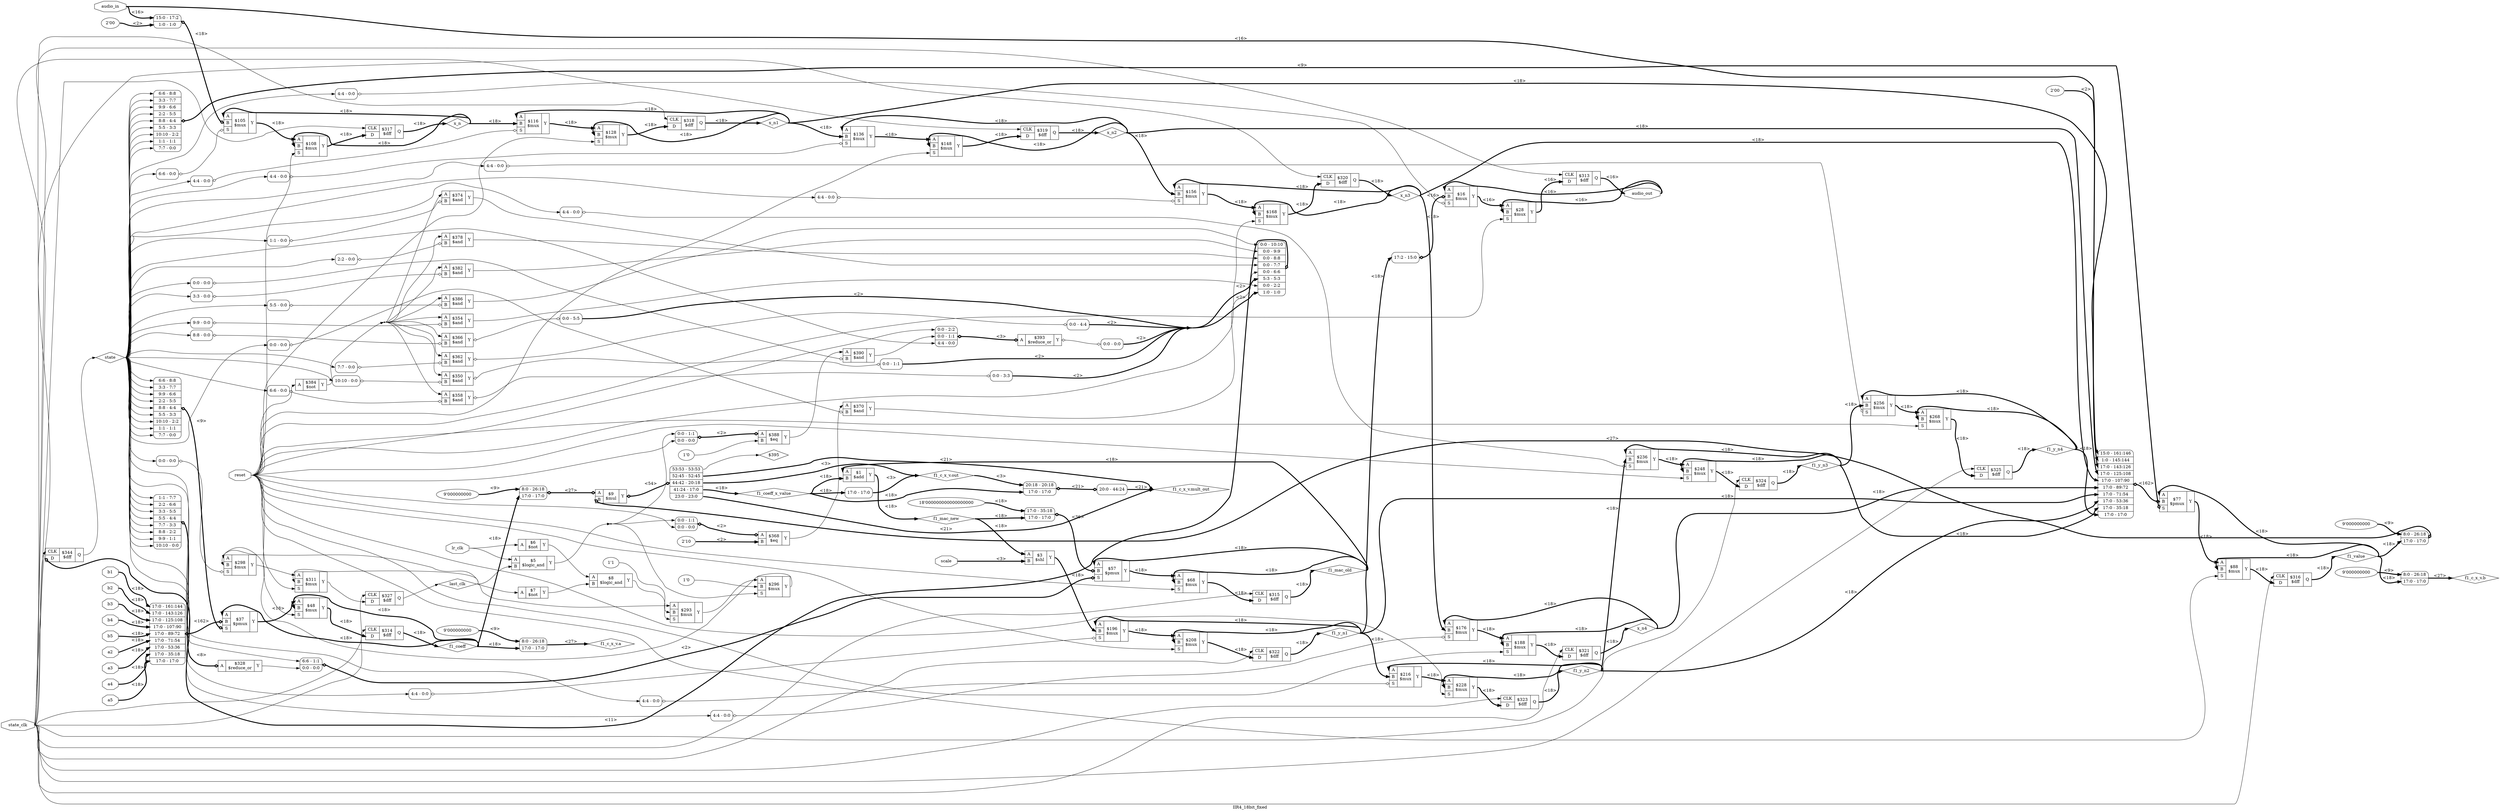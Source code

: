 digraph "IIR4_18bit_fixed" {
label="IIR4_18bit_fixed";
rankdir="LR";
remincross=true;
n50 [ shape=octagon, label="a2", color="black", fontcolor="black" ];
n51 [ shape=octagon, label="a3", color="black", fontcolor="black" ];
n52 [ shape=octagon, label="a4", color="black", fontcolor="black" ];
n53 [ shape=octagon, label="a5", color="black", fontcolor="black" ];
n54 [ shape=octagon, label="audio_in", color="black", fontcolor="black" ];
n55 [ shape=octagon, label="audio_out", color="black", fontcolor="black" ];
n56 [ shape=octagon, label="b1", color="black", fontcolor="black" ];
n57 [ shape=octagon, label="b2", color="black", fontcolor="black" ];
n58 [ shape=octagon, label="b3", color="black", fontcolor="black" ];
n59 [ shape=octagon, label="b4", color="black", fontcolor="black" ];
n60 [ shape=octagon, label="b5", color="black", fontcolor="black" ];
n61 [ shape=diamond, label="f1_c_x_v.a", color="black", fontcolor="black" ];
n62 [ shape=diamond, label="f1_c_x_v.b", color="black", fontcolor="black" ];
n63 [ shape=diamond, label="f1_c_x_v.mult_out", color="black", fontcolor="black" ];
n64 [ shape=diamond, label="f1_c_x_v.out", color="black", fontcolor="black" ];
n65 [ shape=diamond, label="f1_coeff", color="black", fontcolor="black" ];
n66 [ shape=diamond, label="f1_coeff_x_value", color="black", fontcolor="black" ];
n67 [ shape=diamond, label="f1_mac_new", color="black", fontcolor="black" ];
n68 [ shape=diamond, label="f1_mac_old", color="black", fontcolor="black" ];
n69 [ shape=diamond, label="f1_value", color="black", fontcolor="black" ];
n70 [ shape=diamond, label="f1_y_n1", color="black", fontcolor="black" ];
n71 [ shape=diamond, label="f1_y_n2", color="black", fontcolor="black" ];
n72 [ shape=diamond, label="f1_y_n3", color="black", fontcolor="black" ];
n73 [ shape=diamond, label="f1_y_n4", color="black", fontcolor="black" ];
n74 [ shape=diamond, label="last_clk", color="black", fontcolor="black" ];
n75 [ shape=octagon, label="lr_clk", color="black", fontcolor="black" ];
n76 [ shape=octagon, label="reset", color="black", fontcolor="black" ];
n77 [ shape=octagon, label="scale", color="black", fontcolor="black" ];
n78 [ shape=diamond, label="state", color="black", fontcolor="black" ];
n79 [ shape=octagon, label="state_clk", color="black", fontcolor="black" ];
n80 [ shape=diamond, label="x_n", color="black", fontcolor="black" ];
n81 [ shape=diamond, label="x_n1", color="black", fontcolor="black" ];
n82 [ shape=diamond, label="x_n2", color="black", fontcolor="black" ];
n83 [ shape=diamond, label="x_n3", color="black", fontcolor="black" ];
n84 [ shape=diamond, label="x_n4", color="black", fontcolor="black" ];
c88 [ shape=record, label="{{<p85> A|<p86> B}|$1\n$add|{<p87> Y}}" ];
c89 [ shape=record, label="{{<p85> A|<p86> B}|$350\n$and|{<p87> Y}}" ];
x0 [ shape=record, style=rounded, label="<s0> 10:10 - 0:0 " ];
x0:e -> c89:p86:w [arrowhead=odiamond, arrowtail=odiamond, dir=both, color="black", label=""];
x1 [ shape=record, style=rounded, label="<s0> 0:0 - 1:1 " ];
c89:p87:e -> x1:w [arrowhead=odiamond, arrowtail=odiamond, dir=both, color="black", label=""];
c90 [ shape=record, label="{{<p85> A|<p86> B}|$354\n$and|{<p87> Y}}" ];
x2 [ shape=record, style=rounded, label="<s0> 9:9 - 0:0 " ];
x2:e -> c90:p86:w [arrowhead=odiamond, arrowtail=odiamond, dir=both, color="black", label=""];
c91 [ shape=record, label="{{<p85> A|<p86> B}|$358\n$and|{<p87> Y}}" ];
x3 [ shape=record, style=rounded, label="<s0> 6:6 - 0:0 " ];
x3:e -> c91:p86:w [arrowhead=odiamond, arrowtail=odiamond, dir=both, color="black", label=""];
x4 [ shape=record, style=rounded, label="<s0> 0:0 - 3:3 " ];
c91:p87:e -> x4:w [arrowhead=odiamond, arrowtail=odiamond, dir=both, color="black", label=""];
c92 [ shape=record, label="{{<p85> A|<p86> B}|$362\n$and|{<p87> Y}}" ];
x5 [ shape=record, style=rounded, label="<s0> 7:7 - 0:0 " ];
x5:e -> c92:p86:w [arrowhead=odiamond, arrowtail=odiamond, dir=both, color="black", label=""];
x6 [ shape=record, style=rounded, label="<s0> 0:0 - 4:4 " ];
c92:p87:e -> x6:w [arrowhead=odiamond, arrowtail=odiamond, dir=both, color="black", label=""];
c93 [ shape=record, label="{{<p85> A|<p86> B}|$366\n$and|{<p87> Y}}" ];
x7 [ shape=record, style=rounded, label="<s0> 8:8 - 0:0 " ];
x7:e -> c93:p86:w [arrowhead=odiamond, arrowtail=odiamond, dir=both, color="black", label=""];
x8 [ shape=record, style=rounded, label="<s0> 0:0 - 5:5 " ];
c93:p87:e -> x8:w [arrowhead=odiamond, arrowtail=odiamond, dir=both, color="black", label=""];
c94 [ shape=record, label="{{<p85> A|<p86> B}|$370\n$and|{<p87> Y}}" ];
x9 [ shape=record, style=rounded, label="<s0> 0:0 - 0:0 " ];
x9:e -> c94:p86:w [arrowhead=odiamond, arrowtail=odiamond, dir=both, color="black", label=""];
c95 [ shape=record, label="{{<p85> A|<p86> B}|$374\n$and|{<p87> Y}}" ];
x10 [ shape=record, style=rounded, label="<s0> 1:1 - 0:0 " ];
x10:e -> c95:p86:w [arrowhead=odiamond, arrowtail=odiamond, dir=both, color="black", label=""];
c96 [ shape=record, label="{{<p85> A|<p86> B}|$378\n$and|{<p87> Y}}" ];
x11 [ shape=record, style=rounded, label="<s0> 2:2 - 0:0 " ];
x11:e -> c96:p86:w [arrowhead=odiamond, arrowtail=odiamond, dir=both, color="black", label=""];
c97 [ shape=record, label="{{<p85> A|<p86> B}|$382\n$and|{<p87> Y}}" ];
x12 [ shape=record, style=rounded, label="<s0> 3:3 - 0:0 " ];
x12:e -> c97:p86:w [arrowhead=odiamond, arrowtail=odiamond, dir=both, color="black", label=""];
c98 [ shape=record, label="{{<p85> A|<p86> B}|$386\n$and|{<p87> Y}}" ];
x13 [ shape=record, style=rounded, label="<s0> 5:5 - 0:0 " ];
x13:e -> c98:p86:w [arrowhead=odiamond, arrowtail=odiamond, dir=both, color="black", label=""];
c99 [ shape=record, label="{{<p85> A|<p86> B}|$390\n$and|{<p87> Y}}" ];
x14 [ shape=record, style=rounded, label="<s0> 0:0 - 0:0 " ];
x14:e -> c99:p86:w [arrowhead=odiamond, arrowtail=odiamond, dir=both, color="black", label=""];
c100 [ shape=record, label="{{<p85> A}|$393\n$reduce_or|{<p87> Y}}" ];
x15 [ shape=record, style=rounded, label="<s2> 0:0 - 2:2 |<s1> 0:0 - 1:1 |<s0> 4:4 - 0:0 " ];
x15:e -> c100:p85:w [arrowhead=odiamond, arrowtail=odiamond, dir=both, color="black", style="setlinewidth(3)", label="<3>"];
x16 [ shape=record, style=rounded, label="<s0> 0:0 - 0:0 " ];
c100:p87:e -> x16:w [arrowhead=odiamond, arrowtail=odiamond, dir=both, color="black", label=""];
c104 [ shape=record, label="{{<p101> CLK|<p102> D}|$344\n$dff|{<p103> Q}}" ];
x17 [ shape=record, style=rounded, label="<s7> 0:0 - 10:10 |<s6> 0:0 - 9:9 |<s5> 0:0 - 8:8 |<s4> 0:0 - 7:7 |<s3> 0:0 - 6:6 |<s2> 5:3 - 5:3 |<s1> 0:0 - 2:2 |<s0> 1:0 - 1:0 " ];
x17:e -> c104:p102:w [arrowhead=odiamond, arrowtail=odiamond, dir=both, color="black", style="setlinewidth(3)", label="<11>"];
v19 [ label="2'10" ];
c105 [ shape=record, label="{{<p85> A|<p86> B}|$368\n$eq|{<p87> Y}}" ];
x18 [ shape=record, style=rounded, label="<s1> 0:0 - 1:1 |<s0> 0:0 - 0:0 " ];
x18:e -> c105:p85:w [arrowhead=odiamond, arrowtail=odiamond, dir=both, color="black", style="setlinewidth(3)", label="<2>"];
c106 [ shape=record, label="{{<p85> A}|$384\n$not|{<p87> Y}}" ];
v21 [ label="1'0" ];
c107 [ shape=record, label="{{<p85> A|<p86> B}|$388\n$eq|{<p87> Y}}" ];
x20 [ shape=record, style=rounded, label="<s1> 0:0 - 1:1 |<s0> 0:0 - 0:0 " ];
x20:e -> c107:p85:w [arrowhead=odiamond, arrowtail=odiamond, dir=both, color="black", style="setlinewidth(3)", label="<2>"];
c108 [ shape=record, label="{{<p85> A}|$328\n$reduce_or|{<p87> Y}}" ];
x22 [ shape=record, style=rounded, label="<s7> 1:1 - 7:7 |<s6> 2:2 - 6:6 |<s5> 3:3 - 5:5 |<s4> 5:5 - 4:4 |<s3> 7:7 - 3:3 |<s2> 8:8 - 2:2 |<s1> 9:9 - 1:1 |<s0> 10:10 - 0:0 " ];
x22:e -> c108:p85:w [arrowhead=odiamond, arrowtail=odiamond, dir=both, color="black", style="setlinewidth(3)", label="<8>"];
c109 [ shape=record, label="{{<p85> A}|$7\n$not|{<p87> Y}}" ];
c110 [ shape=record, label="{{<p85> A|<p86> B}|$5\n$logic_and|{<p87> Y}}" ];
c111 [ shape=record, label="{{<p85> A|<p86> B}|$8\n$logic_and|{<p87> Y}}" ];
c112 [ shape=record, label="{{<p85> A}|$6\n$not|{<p87> Y}}" ];
c113 [ shape=record, label="{{<p101> CLK|<p102> D}|$313\n$dff|{<p103> Q}}" ];
c114 [ shape=record, label="{{<p101> CLK|<p102> D}|$314\n$dff|{<p103> Q}}" ];
c115 [ shape=record, label="{{<p101> CLK|<p102> D}|$315\n$dff|{<p103> Q}}" ];
c116 [ shape=record, label="{{<p101> CLK|<p102> D}|$316\n$dff|{<p103> Q}}" ];
c117 [ shape=record, label="{{<p101> CLK|<p102> D}|$317\n$dff|{<p103> Q}}" ];
c118 [ shape=record, label="{{<p101> CLK|<p102> D}|$318\n$dff|{<p103> Q}}" ];
c119 [ shape=record, label="{{<p101> CLK|<p102> D}|$319\n$dff|{<p103> Q}}" ];
c120 [ shape=record, label="{{<p101> CLK|<p102> D}|$320\n$dff|{<p103> Q}}" ];
c121 [ shape=record, label="{{<p101> CLK|<p102> D}|$321\n$dff|{<p103> Q}}" ];
c122 [ shape=record, label="{{<p101> CLK|<p102> D}|$322\n$dff|{<p103> Q}}" ];
c123 [ shape=record, label="{{<p101> CLK|<p102> D}|$323\n$dff|{<p103> Q}}" ];
c124 [ shape=record, label="{{<p101> CLK|<p102> D}|$324\n$dff|{<p103> Q}}" ];
c125 [ shape=record, label="{{<p101> CLK|<p102> D}|$325\n$dff|{<p103> Q}}" ];
c126 [ shape=record, label="{{<p101> CLK|<p102> D}|$327\n$dff|{<p103> Q}}" ];
v24 [ label="2'00" ];
c128 [ shape=record, label="{{<p85> A|<p86> B|<p127> S}|$105\n$mux|{<p87> Y}}" ];
x23 [ shape=record, style=rounded, label="<s1> 15:0 - 17:2 |<s0> 1:0 - 1:0 " ];
x23:e -> c128:p86:w [arrowhead=odiamond, arrowtail=odiamond, dir=both, color="black", style="setlinewidth(3)", label="<18>"];
x25 [ shape=record, style=rounded, label="<s0> 6:6 - 0:0 " ];
x25:e -> c128:p127:w [arrowhead=odiamond, arrowtail=odiamond, dir=both, color="black", label=""];
c129 [ shape=record, label="{{<p85> A|<p86> B|<p127> S}|$108\n$mux|{<p87> Y}}" ];
c130 [ shape=record, label="{{<p85> A|<p86> B|<p127> S}|$116\n$mux|{<p87> Y}}" ];
x26 [ shape=record, style=rounded, label="<s0> 4:4 - 0:0 " ];
x26:e -> c130:p127:w [arrowhead=odiamond, arrowtail=odiamond, dir=both, color="black", label=""];
c131 [ shape=record, label="{{<p85> A|<p86> B|<p127> S}|$128\n$mux|{<p87> Y}}" ];
c132 [ shape=record, label="{{<p85> A|<p86> B|<p127> S}|$136\n$mux|{<p87> Y}}" ];
x27 [ shape=record, style=rounded, label="<s0> 4:4 - 0:0 " ];
x27:e -> c132:p127:w [arrowhead=odiamond, arrowtail=odiamond, dir=both, color="black", label=""];
c133 [ shape=record, label="{{<p85> A|<p86> B|<p127> S}|$148\n$mux|{<p87> Y}}" ];
c134 [ shape=record, label="{{<p85> A|<p86> B|<p127> S}|$156\n$mux|{<p87> Y}}" ];
x28 [ shape=record, style=rounded, label="<s0> 4:4 - 0:0 " ];
x28:e -> c134:p127:w [arrowhead=odiamond, arrowtail=odiamond, dir=both, color="black", label=""];
c135 [ shape=record, label="{{<p85> A|<p86> B|<p127> S}|$16\n$mux|{<p87> Y}}" ];
x29 [ shape=record, style=rounded, label="<s0> 17:2 - 15:0 " ];
x29:e -> c135:p86:w [arrowhead=odiamond, arrowtail=odiamond, dir=both, color="black", style="setlinewidth(3)", label="<16>"];
x30 [ shape=record, style=rounded, label="<s0> 4:4 - 0:0 " ];
x30:e -> c135:p127:w [arrowhead=odiamond, arrowtail=odiamond, dir=both, color="black", label=""];
c136 [ shape=record, label="{{<p85> A|<p86> B|<p127> S}|$168\n$mux|{<p87> Y}}" ];
c137 [ shape=record, label="{{<p85> A|<p86> B|<p127> S}|$176\n$mux|{<p87> Y}}" ];
x31 [ shape=record, style=rounded, label="<s0> 4:4 - 0:0 " ];
x31:e -> c137:p127:w [arrowhead=odiamond, arrowtail=odiamond, dir=both, color="black", label=""];
c138 [ shape=record, label="{{<p85> A|<p86> B|<p127> S}|$188\n$mux|{<p87> Y}}" ];
c139 [ shape=record, label="{{<p85> A|<p86> B|<p127> S}|$196\n$mux|{<p87> Y}}" ];
x32 [ shape=record, style=rounded, label="<s0> 4:4 - 0:0 " ];
x32:e -> c139:p127:w [arrowhead=odiamond, arrowtail=odiamond, dir=both, color="black", label=""];
c140 [ shape=record, label="{{<p85> A|<p86> B|<p127> S}|$208\n$mux|{<p87> Y}}" ];
c141 [ shape=record, label="{{<p85> A|<p86> B|<p127> S}|$216\n$mux|{<p87> Y}}" ];
x33 [ shape=record, style=rounded, label="<s0> 4:4 - 0:0 " ];
x33:e -> c141:p127:w [arrowhead=odiamond, arrowtail=odiamond, dir=both, color="black", label=""];
c142 [ shape=record, label="{{<p85> A|<p86> B|<p127> S}|$228\n$mux|{<p87> Y}}" ];
c143 [ shape=record, label="{{<p85> A|<p86> B|<p127> S}|$236\n$mux|{<p87> Y}}" ];
x34 [ shape=record, style=rounded, label="<s0> 4:4 - 0:0 " ];
x34:e -> c143:p127:w [arrowhead=odiamond, arrowtail=odiamond, dir=both, color="black", label=""];
c144 [ shape=record, label="{{<p85> A|<p86> B|<p127> S}|$248\n$mux|{<p87> Y}}" ];
c145 [ shape=record, label="{{<p85> A|<p86> B|<p127> S}|$256\n$mux|{<p87> Y}}" ];
x35 [ shape=record, style=rounded, label="<s0> 4:4 - 0:0 " ];
x35:e -> c145:p127:w [arrowhead=odiamond, arrowtail=odiamond, dir=both, color="black", label=""];
c146 [ shape=record, label="{{<p85> A|<p86> B|<p127> S}|$268\n$mux|{<p87> Y}}" ];
c147 [ shape=record, label="{{<p85> A|<p86> B|<p127> S}|$28\n$mux|{<p87> Y}}" ];
v36 [ label="1'1" ];
c148 [ shape=record, label="{{<p85> A|<p86> B|<p127> S}|$293\n$mux|{<p87> Y}}" ];
v37 [ label="1'0" ];
c149 [ shape=record, label="{{<p85> A|<p86> B|<p127> S}|$296\n$mux|{<p87> Y}}" ];
c150 [ shape=record, label="{{<p85> A|<p86> B|<p127> S}|$298\n$mux|{<p87> Y}}" ];
x38 [ shape=record, style=rounded, label="<s0> 0:0 - 0:0 " ];
x38:e -> c150:p127:w [arrowhead=odiamond, arrowtail=odiamond, dir=both, color="black", label=""];
c151 [ shape=record, label="{{<p85> A|<p86> B|<p127> S}|$311\n$mux|{<p87> Y}}" ];
c152 [ shape=record, label="{{<p85> A|<p86> B|<p127> S}|$37\n$pmux|{<p87> Y}}" ];
x39 [ shape=record, style=rounded, label="<s8> 17:0 - 161:144 |<s7> 17:0 - 143:126 |<s6> 17:0 - 125:108 |<s5> 17:0 - 107:90 |<s4> 17:0 - 89:72 |<s3> 17:0 - 71:54 |<s2> 17:0 - 53:36 |<s1> 17:0 - 35:18 |<s0> 17:0 - 17:0 " ];
x39:e -> c152:p86:w [arrowhead=odiamond, arrowtail=odiamond, dir=both, color="black", style="setlinewidth(3)", label="<162>"];
x40 [ shape=record, style=rounded, label="<s8> 6:6 - 8:8 |<s7> 3:3 - 7:7 |<s6> 9:9 - 6:6 |<s5> 2:2 - 5:5 |<s4> 8:8 - 4:4 |<s3> 5:5 - 3:3 |<s2> 10:10 - 2:2 |<s1> 1:1 - 1:1 |<s0> 7:7 - 0:0 " ];
x40:e -> c152:p127:w [arrowhead=odiamond, arrowtail=odiamond, dir=both, color="black", style="setlinewidth(3)", label="<9>"];
c153 [ shape=record, label="{{<p85> A|<p86> B|<p127> S}|$48\n$mux|{<p87> Y}}" ];
v42 [ label="18'000000000000000000" ];
c154 [ shape=record, label="{{<p85> A|<p86> B|<p127> S}|$57\n$pmux|{<p87> Y}}" ];
x41 [ shape=record, style=rounded, label="<s1> 17:0 - 35:18 |<s0> 17:0 - 17:0 " ];
x41:e -> c154:p86:w [arrowhead=odiamond, arrowtail=odiamond, dir=both, color="black", style="setlinewidth(3)", label="<36>"];
x43 [ shape=record, style=rounded, label="<s1> 6:6 - 1:1 |<s0> 0:0 - 0:0 " ];
x43:e -> c154:p127:w [arrowhead=odiamond, arrowtail=odiamond, dir=both, color="black", style="setlinewidth(3)", label="<2>"];
c155 [ shape=record, label="{{<p85> A|<p86> B|<p127> S}|$68\n$mux|{<p87> Y}}" ];
v45 [ label="2'00" ];
c156 [ shape=record, label="{{<p85> A|<p86> B|<p127> S}|$77\n$pmux|{<p87> Y}}" ];
x44 [ shape=record, style=rounded, label="<s9> 15:0 - 161:146 |<s8> 1:0 - 145:144 |<s7> 17:0 - 143:126 |<s6> 17:0 - 125:108 |<s5> 17:0 - 107:90 |<s4> 17:0 - 89:72 |<s3> 17:0 - 71:54 |<s2> 17:0 - 53:36 |<s1> 17:0 - 35:18 |<s0> 17:0 - 17:0 " ];
x44:e -> c156:p86:w [arrowhead=odiamond, arrowtail=odiamond, dir=both, color="black", style="setlinewidth(3)", label="<162>"];
x46 [ shape=record, style=rounded, label="<s8> 6:6 - 8:8 |<s7> 3:3 - 7:7 |<s6> 9:9 - 6:6 |<s5> 2:2 - 5:5 |<s4> 8:8 - 4:4 |<s3> 5:5 - 3:3 |<s2> 10:10 - 2:2 |<s1> 1:1 - 1:1 |<s0> 7:7 - 0:0 " ];
x46:e -> c156:p127:w [arrowhead=odiamond, arrowtail=odiamond, dir=both, color="black", style="setlinewidth(3)", label="<9>"];
c157 [ shape=record, label="{{<p85> A|<p86> B|<p127> S}|$88\n$mux|{<p87> Y}}" ];
c158 [ shape=record, label="{{<p85> A|<p86> B}|$3\n$shl|{<p87> Y}}" ];
v48 [ label="9'000000000" ];
v50 [ label="9'000000000" ];
c159 [ shape=record, label="{{<p85> A|<p86> B}|$9\n$mul|{<p87> Y}}" ];
x47 [ shape=record, style=rounded, label="<s1> 8:0 - 26:18 |<s0> 17:0 - 17:0 " ];
x47:e -> c159:p85:w [arrowhead=odiamond, arrowtail=odiamond, dir=both, color="black", style="setlinewidth(3)", label="<27>"];
x49 [ shape=record, style=rounded, label="<s1> 8:0 - 26:18 |<s0> 17:0 - 17:0 " ];
x49:e -> c159:p86:w [arrowhead=odiamond, arrowtail=odiamond, dir=both, color="black", style="setlinewidth(3)", label="<27>"];
x51 [ shape=record, style=rounded, label="<s4> 53:53 - 53:53 |<s3> 52:45 - 52:45 |<s2> 44:42 - 20:18 |<s1> 41:24 - 17:0 |<s0> 23:0 - 23:0 " ];
c159:p87:e -> x51:w [arrowhead=odiamond, arrowtail=odiamond, dir=both, color="black", style="setlinewidth(3)", label="<54>"];
x52 [ shape=record, style=rounded, label="<s0> 17:0 - 17:0 " ];
v54 [ label="9'000000000" ];
x53 [ shape=record, style=rounded, label="<s1> 8:0 - 26:18 |<s0> 17:0 - 17:0 " ];
v56 [ label="9'000000000" ];
x55 [ shape=record, style=rounded, label="<s1> 8:0 - 26:18 |<s0> 17:0 - 17:0 " ];
x57 [ shape=record, style=rounded, label="<s1> 20:18 - 20:18 |<s0> 17:0 - 17:0 " ];
x58 [ shape=record, style=rounded, label="<s0> 20:0 - 44:24 " ];
x57:e -> x58:w [arrowhead=odiamond, arrowtail=odiamond, dir=both, color="black", style="setlinewidth(3)", label="<21>"];
c151:p87:e -> c126:p102:w [color="black", label=""];
c131:p87:e -> c118:p102:w [color="black", style="setlinewidth(3)", label="<18>"];
c133:p87:e -> c119:p102:w [color="black", style="setlinewidth(3)", label="<18>"];
c136:p87:e -> c120:p102:w [color="black", style="setlinewidth(3)", label="<18>"];
c138:p87:e -> c121:p102:w [color="black", style="setlinewidth(3)", label="<18>"];
c129:p87:e -> c117:p102:w [color="black", style="setlinewidth(3)", label="<18>"];
c90:p87:e -> x17:s1:w [color="black", label=""];
c94:p87:e -> x17:s3:w [color="black", label=""];
c95:p87:e -> x17:s4:w [color="black", label=""];
c96:p87:e -> x17:s5:w [color="black", label=""];
c147:p87:e -> c113:p102:w [color="black", style="setlinewidth(3)", label="<16>"];
c97:p87:e -> x17:s6:w [color="black", label=""];
c98:p87:e -> x17:s7:w [color="black", label=""];
c99:p87:e -> x15:s1:w [color="black", label=""];
c105:p87:e -> c94:p85:w [color="black", label=""];
n24 [ shape=point ];
c106:p87:e -> n24:w [color="black", label=""];
n24:e -> c89:p85:w [color="black", label=""];
n24:e -> c90:p85:w [color="black", label=""];
n24:e -> c91:p85:w [color="black", label=""];
n24:e -> c92:p85:w [color="black", label=""];
n24:e -> c93:p85:w [color="black", label=""];
n24:e -> c95:p85:w [color="black", label=""];
n24:e -> c96:p85:w [color="black", label=""];
n24:e -> c97:p85:w [color="black", label=""];
n24:e -> c98:p85:w [color="black", label=""];
c107:p87:e -> c99:p85:w [color="black", label=""];
c108:p87:e -> x43:s0:w [color="black", label=""];
n27 [ shape=point ];
x16:s0:e -> n27:w [color="black", style="setlinewidth(3)", label="<2>"];
x1:s0:e -> n27:w [color="black", style="setlinewidth(3)", label="<2>"];
x4:s0:e -> n27:w [color="black", style="setlinewidth(3)", label="<2>"];
x6:s0:e -> n27:w [color="black", style="setlinewidth(3)", label="<2>"];
x8:s0:e -> n27:w [color="black", style="setlinewidth(3)", label="<2>"];
n27:e -> x17:s0:w [color="black", style="setlinewidth(3)", label="<2>"];
n27:e -> x17:s2:w [color="black", style="setlinewidth(3)", label="<2>"];
n28 [ shape=diamond, label="$395" ];
x51:s4:e -> n28:w [color="black", label=""];
c109:p87:e -> c111:p86:w [color="black", label=""];
c153:p87:e -> c114:p102:w [color="black", style="setlinewidth(3)", label="<18>"];
n30 [ shape=point ];
c110:p87:e -> n30:w [color="black", label=""];
n30:e -> c149:p127:w [color="black", label=""];
n30:e -> x18:s1:w [color="black", label=""];
n30:e -> x20:s1:w [color="black", label=""];
c111:p87:e -> c148:p127:w [color="black", label=""];
c112:p87:e -> c111:p85:w [color="black", label=""];
c128:p87:e -> c129:p85:w [color="black", style="setlinewidth(3)", label="<18>"];
c130:p87:e -> c131:p85:w [color="black", style="setlinewidth(3)", label="<18>"];
c132:p87:e -> c133:p85:w [color="black", style="setlinewidth(3)", label="<18>"];
c134:p87:e -> c136:p85:w [color="black", style="setlinewidth(3)", label="<18>"];
c135:p87:e -> c147:p85:w [color="black", style="setlinewidth(3)", label="<16>"];
c137:p87:e -> c138:p85:w [color="black", style="setlinewidth(3)", label="<18>"];
c139:p87:e -> c140:p85:w [color="black", style="setlinewidth(3)", label="<18>"];
c155:p87:e -> c115:p102:w [color="black", style="setlinewidth(3)", label="<18>"];
c141:p87:e -> c142:p85:w [color="black", style="setlinewidth(3)", label="<18>"];
c143:p87:e -> c144:p85:w [color="black", style="setlinewidth(3)", label="<18>"];
c145:p87:e -> c146:p85:w [color="black", style="setlinewidth(3)", label="<18>"];
c148:p87:e -> c149:p85:w [color="black", label=""];
c149:p87:e -> c150:p86:w [color="black", label=""];
c150:p87:e -> c151:p85:w [color="black", label=""];
c152:p87:e -> c153:p85:w [color="black", style="setlinewidth(3)", label="<18>"];
c154:p87:e -> c155:p85:w [color="black", style="setlinewidth(3)", label="<18>"];
c156:p87:e -> c157:p85:w [color="black", style="setlinewidth(3)", label="<18>"];
c158:p87:e -> c139:p86:w [color="black", style="setlinewidth(3)", label="<18>"];
c157:p87:e -> c116:p102:w [color="black", style="setlinewidth(3)", label="<18>"];
n50:e -> x39:s3:w [color="black", style="setlinewidth(3)", label="<18>"];
n51:e -> x39:s2:w [color="black", style="setlinewidth(3)", label="<18>"];
n52:e -> x39:s1:w [color="black", style="setlinewidth(3)", label="<18>"];
n53:e -> x39:s0:w [color="black", style="setlinewidth(3)", label="<18>"];
n54:e -> x23:s1:w [color="black", style="setlinewidth(3)", label="<16>"];
n54:e -> x44:s9:w [color="black", style="setlinewidth(3)", label="<16>"];
c113:p103:e -> n55:w [color="black", style="setlinewidth(3)", label="<16>"];
n55:e -> c135:p85:w [color="black", style="setlinewidth(3)", label="<16>"];
n55:e -> c147:p86:w [color="black", style="setlinewidth(3)", label="<16>"];
n56:e -> x39:s8:w [color="black", style="setlinewidth(3)", label="<18>"];
n57:e -> x39:s7:w [color="black", style="setlinewidth(3)", label="<18>"];
n58:e -> x39:s6:w [color="black", style="setlinewidth(3)", label="<18>"];
n59:e -> x39:s5:w [color="black", style="setlinewidth(3)", label="<18>"];
c140:p87:e -> c122:p102:w [color="black", style="setlinewidth(3)", label="<18>"];
n60:e -> x39:s4:w [color="black", style="setlinewidth(3)", label="<18>"];
x53:e -> n61:w [color="black", style="setlinewidth(3)", label="<27>"];
x55:e -> n62:w [color="black", style="setlinewidth(3)", label="<27>"];
x51:s0:e -> n63:w [color="black", style="setlinewidth(3)", label="<21>"];
x51:s3:e -> n63:w [color="black", style="setlinewidth(3)", label="<21>"];
x58:s0:e -> n63:w [color="black", style="setlinewidth(3)", label="<21>"];
x51:s2:e -> n64:w [color="black", style="setlinewidth(3)", label="<3>"];
x52:s0:e -> n64:w [color="black", style="setlinewidth(3)", label="<3>"];
n64:e -> x57:s1:w [color="black", style="setlinewidth(3)", label="<3>"];
c114:p103:e -> n65:w [color="black", style="setlinewidth(3)", label="<18>"];
n65:e -> c152:p85:w [color="black", style="setlinewidth(3)", label="<18>"];
n65:e -> c153:p86:w [color="black", style="setlinewidth(3)", label="<18>"];
n65:e -> x47:s0:w [color="black", style="setlinewidth(3)", label="<18>"];
n65:e -> x53:s0:w [color="black", style="setlinewidth(3)", label="<18>"];
x51:s1:e -> n66:w [color="black", style="setlinewidth(3)", label="<18>"];
n66:e -> c88:p86:w [color="black", style="setlinewidth(3)", label="<18>"];
n66:e -> x52:w [color="black", style="setlinewidth(3)", label="<18>"];
n66:e -> x57:s0:w [color="black", style="setlinewidth(3)", label="<18>"];
c88:p87:e -> n67:w [color="black", style="setlinewidth(3)", label="<18>"];
n67:e -> c158:p85:w [color="black", style="setlinewidth(3)", label="<18>"];
n67:e -> x41:s0:w [color="black", style="setlinewidth(3)", label="<18>"];
c115:p103:e -> n68:w [color="black", style="setlinewidth(3)", label="<18>"];
n68:e -> c154:p85:w [color="black", style="setlinewidth(3)", label="<18>"];
n68:e -> c155:p86:w [color="black", style="setlinewidth(3)", label="<18>"];
n68:e -> c88:p85:w [color="black", style="setlinewidth(3)", label="<18>"];
c116:p103:e -> n69:w [color="black", style="setlinewidth(3)", label="<18>"];
n69:e -> c156:p85:w [color="black", style="setlinewidth(3)", label="<18>"];
n69:e -> c157:p86:w [color="black", style="setlinewidth(3)", label="<18>"];
n69:e -> x49:s0:w [color="black", style="setlinewidth(3)", label="<18>"];
n69:e -> x55:s0:w [color="black", style="setlinewidth(3)", label="<18>"];
c142:p87:e -> c123:p102:w [color="black", style="setlinewidth(3)", label="<18>"];
c122:p103:e -> n70:w [color="black", style="setlinewidth(3)", label="<18>"];
n70:e -> c139:p85:w [color="black", style="setlinewidth(3)", label="<18>"];
n70:e -> c140:p86:w [color="black", style="setlinewidth(3)", label="<18>"];
n70:e -> c141:p86:w [color="black", style="setlinewidth(3)", label="<18>"];
n70:e -> x29:s0:w [color="black", style="setlinewidth(3)", label="<18>"];
n70:e -> x44:s3:w [color="black", style="setlinewidth(3)", label="<18>"];
c123:p103:e -> n71:w [color="black", style="setlinewidth(3)", label="<18>"];
n71:e -> c141:p85:w [color="black", style="setlinewidth(3)", label="<18>"];
n71:e -> c142:p86:w [color="black", style="setlinewidth(3)", label="<18>"];
n71:e -> c143:p86:w [color="black", style="setlinewidth(3)", label="<18>"];
n71:e -> x44:s2:w [color="black", style="setlinewidth(3)", label="<18>"];
c124:p103:e -> n72:w [color="black", style="setlinewidth(3)", label="<18>"];
n72:e -> c143:p85:w [color="black", style="setlinewidth(3)", label="<18>"];
n72:e -> c144:p86:w [color="black", style="setlinewidth(3)", label="<18>"];
n72:e -> c145:p86:w [color="black", style="setlinewidth(3)", label="<18>"];
n72:e -> x44:s1:w [color="black", style="setlinewidth(3)", label="<18>"];
c125:p103:e -> n73:w [color="black", style="setlinewidth(3)", label="<18>"];
n73:e -> c145:p85:w [color="black", style="setlinewidth(3)", label="<18>"];
n73:e -> c146:p86:w [color="black", style="setlinewidth(3)", label="<18>"];
n73:e -> x44:s0:w [color="black", style="setlinewidth(3)", label="<18>"];
c126:p103:e -> n74:w [color="black", label=""];
n74:e -> c109:p85:w [color="black", label=""];
n74:e -> c110:p86:w [color="black", label=""];
n74:e -> c148:p85:w [color="black", label=""];
n74:e -> c150:p85:w [color="black", label=""];
n74:e -> c151:p86:w [color="black", label=""];
n75:e -> c110:p85:w [color="black", label=""];
n75:e -> c112:p85:w [color="black", label=""];
n76:e -> c106:p85:w [color="black", label=""];
n76:e -> c129:p127:w [color="black", label=""];
n76:e -> c131:p127:w [color="black", label=""];
n76:e -> c133:p127:w [color="black", label=""];
n76:e -> c136:p127:w [color="black", label=""];
n76:e -> c138:p127:w [color="black", label=""];
n76:e -> c140:p127:w [color="black", label=""];
n76:e -> c142:p127:w [color="black", label=""];
n76:e -> c144:p127:w [color="black", label=""];
n76:e -> c146:p127:w [color="black", label=""];
n76:e -> c147:p127:w [color="black", label=""];
n76:e -> c151:p127:w [color="black", label=""];
n76:e -> c153:p127:w [color="black", label=""];
n76:e -> c155:p127:w [color="black", label=""];
n76:e -> c157:p127:w [color="black", label=""];
n76:e -> x15:s2:w [color="black", label=""];
n76:e -> x18:s0:w [color="black", label=""];
n76:e -> x20:s0:w [color="black", label=""];
n77:e -> c158:p86:w [color="black", style="setlinewidth(3)", label="<3>"];
c104:p103:e -> n78:w [color="black", label=""];
n78:e -> x0:s0:w [color="black", label=""];
n78:e -> x10:s0:w [color="black", label=""];
n78:e -> x11:s0:w [color="black", label=""];
n78:e -> x12:s0:w [color="black", label=""];
n78:e -> x13:s0:w [color="black", label=""];
n78:e -> x14:s0:w [color="black", label=""];
n78:e -> x15:s0:w [color="black", label=""];
n78:e -> x22:s0:w [color="black", label=""];
n78:e -> x22:s1:w [color="black", label=""];
n78:e -> x22:s2:w [color="black", label=""];
n78:e -> x22:s3:w [color="black", label=""];
n78:e -> x22:s4:w [color="black", label=""];
n78:e -> x22:s5:w [color="black", label=""];
n78:e -> x22:s6:w [color="black", label=""];
n78:e -> x22:s7:w [color="black", label=""];
n78:e -> x25:s0:w [color="black", label=""];
n78:e -> x26:s0:w [color="black", label=""];
n78:e -> x27:s0:w [color="black", label=""];
n78:e -> x28:s0:w [color="black", label=""];
n78:e -> x2:s0:w [color="black", label=""];
n78:e -> x30:s0:w [color="black", label=""];
n78:e -> x31:s0:w [color="black", label=""];
n78:e -> x32:s0:w [color="black", label=""];
n78:e -> x33:s0:w [color="black", label=""];
n78:e -> x34:s0:w [color="black", label=""];
n78:e -> x35:s0:w [color="black", label=""];
n78:e -> x38:s0:w [color="black", label=""];
n78:e -> x3:s0:w [color="black", label=""];
n78:e -> x40:s0:w [color="black", label=""];
n78:e -> x40:s1:w [color="black", label=""];
n78:e -> x40:s2:w [color="black", label=""];
n78:e -> x40:s3:w [color="black", label=""];
n78:e -> x40:s4:w [color="black", label=""];
n78:e -> x40:s5:w [color="black", label=""];
n78:e -> x40:s6:w [color="black", label=""];
n78:e -> x40:s7:w [color="black", label=""];
n78:e -> x40:s8:w [color="black", label=""];
n78:e -> x43:s1:w [color="black", label=""];
n78:e -> x46:s0:w [color="black", label=""];
n78:e -> x46:s1:w [color="black", label=""];
n78:e -> x46:s2:w [color="black", label=""];
n78:e -> x46:s3:w [color="black", label=""];
n78:e -> x46:s4:w [color="black", label=""];
n78:e -> x46:s5:w [color="black", label=""];
n78:e -> x46:s6:w [color="black", label=""];
n78:e -> x46:s7:w [color="black", label=""];
n78:e -> x46:s8:w [color="black", label=""];
n78:e -> x5:s0:w [color="black", label=""];
n78:e -> x7:s0:w [color="black", label=""];
n78:e -> x9:s0:w [color="black", label=""];
n79:e -> c104:p101:w [color="black", label=""];
n79:e -> c113:p101:w [color="black", label=""];
n79:e -> c114:p101:w [color="black", label=""];
n79:e -> c115:p101:w [color="black", label=""];
n79:e -> c116:p101:w [color="black", label=""];
n79:e -> c117:p101:w [color="black", label=""];
n79:e -> c118:p101:w [color="black", label=""];
n79:e -> c119:p101:w [color="black", label=""];
n79:e -> c120:p101:w [color="black", label=""];
n79:e -> c121:p101:w [color="black", label=""];
n79:e -> c122:p101:w [color="black", label=""];
n79:e -> c123:p101:w [color="black", label=""];
n79:e -> c124:p101:w [color="black", label=""];
n79:e -> c125:p101:w [color="black", label=""];
n79:e -> c126:p101:w [color="black", label=""];
c144:p87:e -> c124:p102:w [color="black", style="setlinewidth(3)", label="<18>"];
c117:p103:e -> n80:w [color="black", style="setlinewidth(3)", label="<18>"];
n80:e -> c128:p85:w [color="black", style="setlinewidth(3)", label="<18>"];
n80:e -> c129:p86:w [color="black", style="setlinewidth(3)", label="<18>"];
n80:e -> c130:p86:w [color="black", style="setlinewidth(3)", label="<18>"];
c118:p103:e -> n81:w [color="black", style="setlinewidth(3)", label="<18>"];
n81:e -> c130:p85:w [color="black", style="setlinewidth(3)", label="<18>"];
n81:e -> c131:p86:w [color="black", style="setlinewidth(3)", label="<18>"];
n81:e -> c132:p86:w [color="black", style="setlinewidth(3)", label="<18>"];
n81:e -> x44:s7:w [color="black", style="setlinewidth(3)", label="<18>"];
c119:p103:e -> n82:w [color="black", style="setlinewidth(3)", label="<18>"];
n82:e -> c132:p85:w [color="black", style="setlinewidth(3)", label="<18>"];
n82:e -> c133:p86:w [color="black", style="setlinewidth(3)", label="<18>"];
n82:e -> c134:p86:w [color="black", style="setlinewidth(3)", label="<18>"];
n82:e -> x44:s6:w [color="black", style="setlinewidth(3)", label="<18>"];
c120:p103:e -> n83:w [color="black", style="setlinewidth(3)", label="<18>"];
n83:e -> c134:p85:w [color="black", style="setlinewidth(3)", label="<18>"];
n83:e -> c136:p86:w [color="black", style="setlinewidth(3)", label="<18>"];
n83:e -> c137:p86:w [color="black", style="setlinewidth(3)", label="<18>"];
n83:e -> x44:s5:w [color="black", style="setlinewidth(3)", label="<18>"];
c121:p103:e -> n84:w [color="black", style="setlinewidth(3)", label="<18>"];
n84:e -> c137:p85:w [color="black", style="setlinewidth(3)", label="<18>"];
n84:e -> c138:p86:w [color="black", style="setlinewidth(3)", label="<18>"];
n84:e -> x44:s4:w [color="black", style="setlinewidth(3)", label="<18>"];
c146:p87:e -> c125:p102:w [color="black", style="setlinewidth(3)", label="<18>"];
v19:e -> c105:p86:w [color="black", style="setlinewidth(3)", label="<2>"];
v21:e -> c107:p86:w [color="black", label=""];
v24:e -> x23:s0:w [color="black", style="setlinewidth(3)", label="<2>"];
v36:e -> c148:p86:w [color="black", label=""];
v37:e -> c149:p86:w [color="black", label=""];
v42:e -> x41:s1:w [color="black", style="setlinewidth(3)", label="<18>"];
v45:e -> x44:s8:w [color="black", style="setlinewidth(3)", label="<2>"];
v48:e -> x47:s1:w [color="black", style="setlinewidth(3)", label="<9>"];
v50:e -> x49:s1:w [color="black", style="setlinewidth(3)", label="<9>"];
v54:e -> x53:s1:w [color="black", style="setlinewidth(3)", label="<9>"];
v56:e -> x55:s1:w [color="black", style="setlinewidth(3)", label="<9>"];
}
